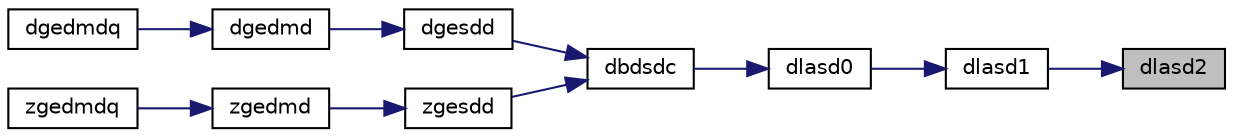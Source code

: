 digraph "dlasd2"
{
 // LATEX_PDF_SIZE
  edge [fontname="Helvetica",fontsize="10",labelfontname="Helvetica",labelfontsize="10"];
  node [fontname="Helvetica",fontsize="10",shape=record];
  rankdir="RL";
  Node1 [label="dlasd2",height=0.2,width=0.4,color="black", fillcolor="grey75", style="filled", fontcolor="black",tooltip="DLASD2 merges the two sets of singular values together into a single sorted set. Used by sbdsdc."];
  Node1 -> Node2 [dir="back",color="midnightblue",fontsize="10",style="solid",fontname="Helvetica"];
  Node2 [label="dlasd1",height=0.2,width=0.4,color="black", fillcolor="white", style="filled",URL="$dlasd1_8f.html#ae73e96812a1bfc42d43c9697971c82a6",tooltip="DLASD1 computes the SVD of an upper bidiagonal matrix B of the specified size. Used by sbdsdc."];
  Node2 -> Node3 [dir="back",color="midnightblue",fontsize="10",style="solid",fontname="Helvetica"];
  Node3 [label="dlasd0",height=0.2,width=0.4,color="black", fillcolor="white", style="filled",URL="$dlasd0_8f.html#ae17e31eb66deb0c5111275edbd302758",tooltip="DLASD0 computes the singular values of a real upper bidiagonal n-by-m matrix B with diagonal d and of..."];
  Node3 -> Node4 [dir="back",color="midnightblue",fontsize="10",style="solid",fontname="Helvetica"];
  Node4 [label="dbdsdc",height=0.2,width=0.4,color="black", fillcolor="white", style="filled",URL="$dbdsdc_8f.html#a6465b3e8d562f4a16409308939a46a3f",tooltip="DBDSDC"];
  Node4 -> Node5 [dir="back",color="midnightblue",fontsize="10",style="solid",fontname="Helvetica"];
  Node5 [label="dgesdd",height=0.2,width=0.4,color="black", fillcolor="white", style="filled",URL="$dgesdd_8f.html#ad8e0f1c83a78d3d4858eaaa88a1c5ab1",tooltip="DGESDD"];
  Node5 -> Node6 [dir="back",color="midnightblue",fontsize="10",style="solid",fontname="Helvetica"];
  Node6 [label="dgedmd",height=0.2,width=0.4,color="black", fillcolor="white", style="filled",URL="$dgedmd_8f90.html#a873ebfba3e94c6200e9f6da79644abb1",tooltip="DGEDMD computes the Dynamic Mode Decomposition (DMD) for a pair of data snapshot matrices."];
  Node6 -> Node7 [dir="back",color="midnightblue",fontsize="10",style="solid",fontname="Helvetica"];
  Node7 [label="dgedmdq",height=0.2,width=0.4,color="black", fillcolor="white", style="filled",URL="$dgedmdq_8f90.html#a6c9d2f77b73a03970b6e05984167644f",tooltip="DGEDMDQ computes the Dynamic Mode Decomposition (DMD) for a pair of data snapshot matrices."];
  Node4 -> Node8 [dir="back",color="midnightblue",fontsize="10",style="solid",fontname="Helvetica"];
  Node8 [label="zgesdd",height=0.2,width=0.4,color="black", fillcolor="white", style="filled",URL="$zgesdd_8f.html#accb06ed106ce18814ad7069dcb43aa27",tooltip="ZGESDD"];
  Node8 -> Node9 [dir="back",color="midnightblue",fontsize="10",style="solid",fontname="Helvetica"];
  Node9 [label="zgedmd",height=0.2,width=0.4,color="black", fillcolor="white", style="filled",URL="$zgedmd_8f90.html#a09cef60be58f076072bb592bd1223dec",tooltip="ZGEDMD computes the Dynamic Mode Decomposition (DMD) for a pair of data snapshot matrices."];
  Node9 -> Node10 [dir="back",color="midnightblue",fontsize="10",style="solid",fontname="Helvetica"];
  Node10 [label="zgedmdq",height=0.2,width=0.4,color="black", fillcolor="white", style="filled",URL="$zgedmdq_8f90.html#a2ed954e87a52cfdd0bf0d61a1ff43e16",tooltip="ZGEDMDQ computes the Dynamic Mode Decomposition (DMD) for a pair of data snapshot matrices."];
}
